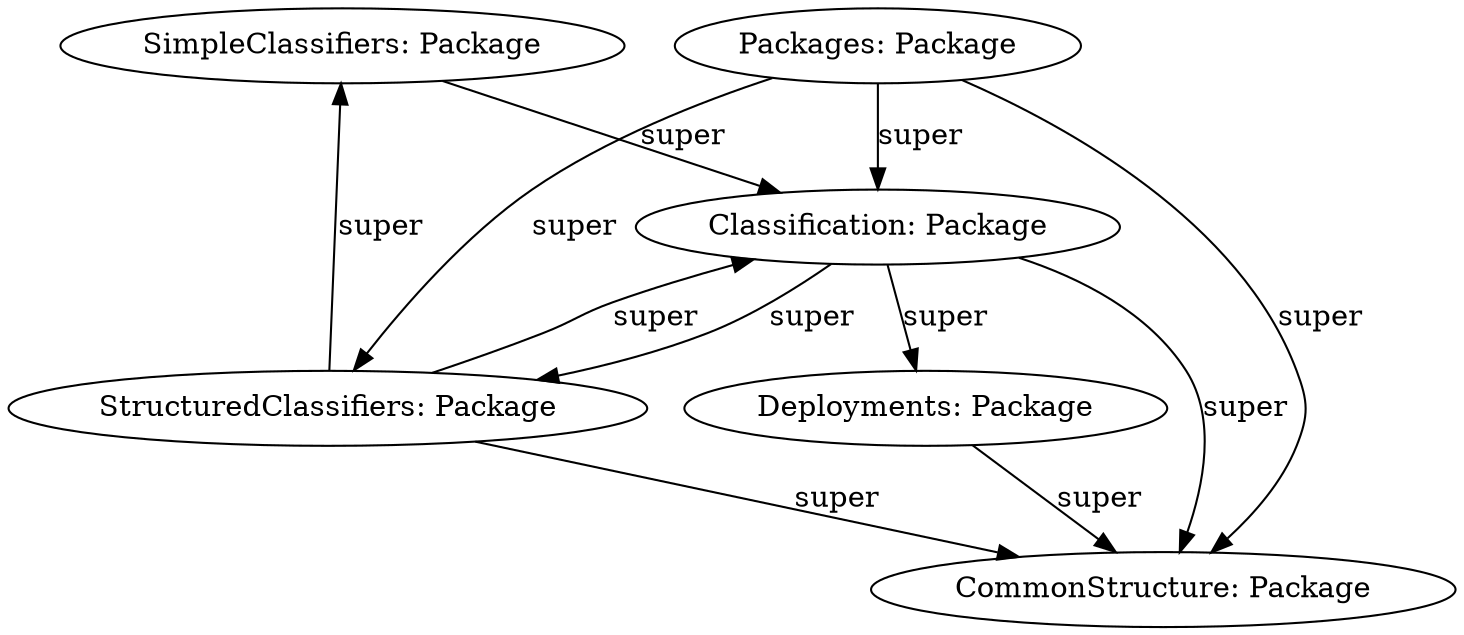 digraph{
{style = filled
shape = box
}
"ID4f5ad6b7" [label= "SimpleClassifiers: Package" style=solid fillcolor = white]
"ID420c9959" [label= "Deployments: Package" style=solid fillcolor = white]
"ID32f2de5c" [label= "StructuredClassifiers: Package" style=solid fillcolor = white]
"ID3bb186b" [label= "Classification: Package" style=solid fillcolor = white]
"ID4a2bc71f" [label= "CommonStructure: Package" style=solid fillcolor = white]
"ID7a5a26b7" [label= "Packages: Package" style=solid fillcolor = white]
ID420c9959 -> ID4a2bc71f [label = "super" style = solid color = black ]
ID7a5a26b7 -> ID3bb186b [label = "super" style = solid color = black ]
ID32f2de5c -> ID4a2bc71f [label = "super" style = solid color = black ]
ID3bb186b -> ID4a2bc71f [label = "super" style = solid color = black ]
ID3bb186b -> ID32f2de5c [label = "super" style = solid color = black ]
ID32f2de5c -> ID3bb186b [label = "super" style = solid color = black ]
ID32f2de5c -> ID4f5ad6b7 [label = "super" style = solid color = black ]
ID4f5ad6b7 -> ID3bb186b [label = "super" style = solid color = black ]
ID7a5a26b7 -> ID32f2de5c [label = "super" style = solid color = black ]
ID7a5a26b7 -> ID4a2bc71f [label = "super" style = solid color = black ]
ID3bb186b -> ID420c9959 [label = "super" style = solid color = black ]
}